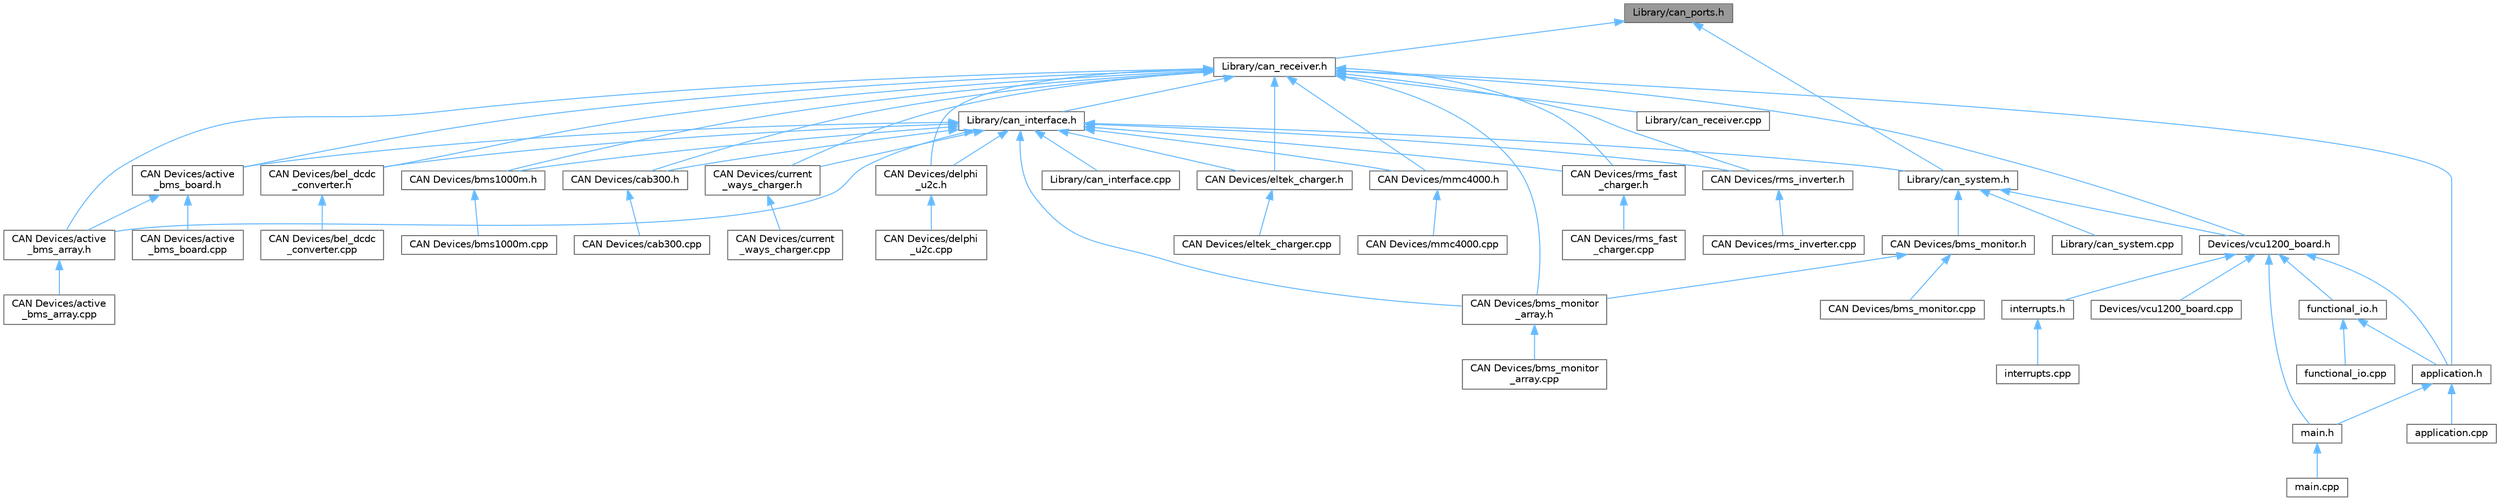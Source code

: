 digraph "Library/can_ports.h"
{
 // LATEX_PDF_SIZE
  bgcolor="transparent";
  edge [fontname=Helvetica,fontsize=10,labelfontname=Helvetica,labelfontsize=10];
  node [fontname=Helvetica,fontsize=10,shape=box,height=0.2,width=0.4];
  Node1 [label="Library/can_ports.h",height=0.2,width=0.4,color="gray40", fillcolor="grey60", style="filled", fontcolor="black",tooltip=" "];
  Node1 -> Node2 [dir="back",color="steelblue1",style="solid"];
  Node2 [label="Library/can_receiver.h",height=0.2,width=0.4,color="grey40", fillcolor="white", style="filled",URL="$can__receiver_8h.html",tooltip=" "];
  Node2 -> Node3 [dir="back",color="steelblue1",style="solid"];
  Node3 [label="CAN Devices/active\l_bms_array.h",height=0.2,width=0.4,color="grey40", fillcolor="white", style="filled",URL="$active__bms__array_8h.html",tooltip=" "];
  Node3 -> Node4 [dir="back",color="steelblue1",style="solid"];
  Node4 [label="CAN Devices/active\l_bms_array.cpp",height=0.2,width=0.4,color="grey40", fillcolor="white", style="filled",URL="$active__bms__array_8cpp.html",tooltip=" "];
  Node2 -> Node5 [dir="back",color="steelblue1",style="solid"];
  Node5 [label="CAN Devices/active\l_bms_board.h",height=0.2,width=0.4,color="grey40", fillcolor="white", style="filled",URL="$active__bms__board_8h.html",tooltip=" "];
  Node5 -> Node3 [dir="back",color="steelblue1",style="solid"];
  Node5 -> Node6 [dir="back",color="steelblue1",style="solid"];
  Node6 [label="CAN Devices/active\l_bms_board.cpp",height=0.2,width=0.4,color="grey40", fillcolor="white", style="filled",URL="$active__bms__board_8cpp.html",tooltip=" "];
  Node2 -> Node7 [dir="back",color="steelblue1",style="solid"];
  Node7 [label="CAN Devices/bel_dcdc\l_converter.h",height=0.2,width=0.4,color="grey40", fillcolor="white", style="filled",URL="$bel__dcdc__converter_8h.html",tooltip=" "];
  Node7 -> Node8 [dir="back",color="steelblue1",style="solid"];
  Node8 [label="CAN Devices/bel_dcdc\l_converter.cpp",height=0.2,width=0.4,color="grey40", fillcolor="white", style="filled",URL="$bel__dcdc__converter_8cpp.html",tooltip=" "];
  Node2 -> Node9 [dir="back",color="steelblue1",style="solid"];
  Node9 [label="CAN Devices/bms1000m.h",height=0.2,width=0.4,color="grey40", fillcolor="white", style="filled",URL="$bms1000m_8h.html",tooltip=" "];
  Node9 -> Node10 [dir="back",color="steelblue1",style="solid"];
  Node10 [label="CAN Devices/bms1000m.cpp",height=0.2,width=0.4,color="grey40", fillcolor="white", style="filled",URL="$bms1000m_8cpp.html",tooltip=" "];
  Node2 -> Node11 [dir="back",color="steelblue1",style="solid"];
  Node11 [label="CAN Devices/bms_monitor\l_array.h",height=0.2,width=0.4,color="grey40", fillcolor="white", style="filled",URL="$bms__monitor__array_8h.html",tooltip=" "];
  Node11 -> Node12 [dir="back",color="steelblue1",style="solid"];
  Node12 [label="CAN Devices/bms_monitor\l_array.cpp",height=0.2,width=0.4,color="grey40", fillcolor="white", style="filled",URL="$bms__monitor__array_8cpp.html",tooltip=" "];
  Node2 -> Node13 [dir="back",color="steelblue1",style="solid"];
  Node13 [label="CAN Devices/cab300.h",height=0.2,width=0.4,color="grey40", fillcolor="white", style="filled",URL="$cab300_8h.html",tooltip=" "];
  Node13 -> Node14 [dir="back",color="steelblue1",style="solid"];
  Node14 [label="CAN Devices/cab300.cpp",height=0.2,width=0.4,color="grey40", fillcolor="white", style="filled",URL="$cab300_8cpp.html",tooltip=" "];
  Node2 -> Node15 [dir="back",color="steelblue1",style="solid"];
  Node15 [label="CAN Devices/current\l_ways_charger.h",height=0.2,width=0.4,color="grey40", fillcolor="white", style="filled",URL="$current__ways__charger_8h.html",tooltip=" "];
  Node15 -> Node16 [dir="back",color="steelblue1",style="solid"];
  Node16 [label="CAN Devices/current\l_ways_charger.cpp",height=0.2,width=0.4,color="grey40", fillcolor="white", style="filled",URL="$current__ways__charger_8cpp.html",tooltip=" "];
  Node2 -> Node17 [dir="back",color="steelblue1",style="solid"];
  Node17 [label="CAN Devices/delphi\l_u2c.h",height=0.2,width=0.4,color="grey40", fillcolor="white", style="filled",URL="$delphi__u2c_8h.html",tooltip=" "];
  Node17 -> Node18 [dir="back",color="steelblue1",style="solid"];
  Node18 [label="CAN Devices/delphi\l_u2c.cpp",height=0.2,width=0.4,color="grey40", fillcolor="white", style="filled",URL="$delphi__u2c_8cpp.html",tooltip=" "];
  Node2 -> Node19 [dir="back",color="steelblue1",style="solid"];
  Node19 [label="CAN Devices/eltek_charger.h",height=0.2,width=0.4,color="grey40", fillcolor="white", style="filled",URL="$eltek__charger_8h.html",tooltip=" "];
  Node19 -> Node20 [dir="back",color="steelblue1",style="solid"];
  Node20 [label="CAN Devices/eltek_charger.cpp",height=0.2,width=0.4,color="grey40", fillcolor="white", style="filled",URL="$eltek__charger_8cpp.html",tooltip=" "];
  Node2 -> Node21 [dir="back",color="steelblue1",style="solid"];
  Node21 [label="CAN Devices/mmc4000.h",height=0.2,width=0.4,color="grey40", fillcolor="white", style="filled",URL="$mmc4000_8h.html",tooltip=" "];
  Node21 -> Node22 [dir="back",color="steelblue1",style="solid"];
  Node22 [label="CAN Devices/mmc4000.cpp",height=0.2,width=0.4,color="grey40", fillcolor="white", style="filled",URL="$mmc4000_8cpp.html",tooltip=" "];
  Node2 -> Node23 [dir="back",color="steelblue1",style="solid"];
  Node23 [label="CAN Devices/rms_fast\l_charger.h",height=0.2,width=0.4,color="grey40", fillcolor="white", style="filled",URL="$rms__fast__charger_8h.html",tooltip=" "];
  Node23 -> Node24 [dir="back",color="steelblue1",style="solid"];
  Node24 [label="CAN Devices/rms_fast\l_charger.cpp",height=0.2,width=0.4,color="grey40", fillcolor="white", style="filled",URL="$rms__fast__charger_8cpp.html",tooltip=" "];
  Node2 -> Node25 [dir="back",color="steelblue1",style="solid"];
  Node25 [label="CAN Devices/rms_inverter.h",height=0.2,width=0.4,color="grey40", fillcolor="white", style="filled",URL="$rms__inverter_8h.html",tooltip=" "];
  Node25 -> Node26 [dir="back",color="steelblue1",style="solid"];
  Node26 [label="CAN Devices/rms_inverter.cpp",height=0.2,width=0.4,color="grey40", fillcolor="white", style="filled",URL="$rms__inverter_8cpp.html",tooltip=" "];
  Node2 -> Node27 [dir="back",color="steelblue1",style="solid"];
  Node27 [label="Devices/vcu1200_board.h",height=0.2,width=0.4,color="grey40", fillcolor="white", style="filled",URL="$vcu1200__board_8h.html",tooltip=" "];
  Node27 -> Node28 [dir="back",color="steelblue1",style="solid"];
  Node28 [label="Devices/vcu1200_board.cpp",height=0.2,width=0.4,color="grey40", fillcolor="white", style="filled",URL="$vcu1200__board_8cpp.html",tooltip=" "];
  Node27 -> Node29 [dir="back",color="steelblue1",style="solid"];
  Node29 [label="application.h",height=0.2,width=0.4,color="grey40", fillcolor="white", style="filled",URL="$application_8h.html",tooltip=" "];
  Node29 -> Node30 [dir="back",color="steelblue1",style="solid"];
  Node30 [label="application.cpp",height=0.2,width=0.4,color="grey40", fillcolor="white", style="filled",URL="$application_8cpp.html",tooltip=" "];
  Node29 -> Node31 [dir="back",color="steelblue1",style="solid"];
  Node31 [label="main.h",height=0.2,width=0.4,color="grey40", fillcolor="white", style="filled",URL="$main_8h.html",tooltip=" "];
  Node31 -> Node32 [dir="back",color="steelblue1",style="solid"];
  Node32 [label="main.cpp",height=0.2,width=0.4,color="grey40", fillcolor="white", style="filled",URL="$main_8cpp.html",tooltip=" "];
  Node27 -> Node33 [dir="back",color="steelblue1",style="solid"];
  Node33 [label="functional_io.h",height=0.2,width=0.4,color="grey40", fillcolor="white", style="filled",URL="$functional__io_8h.html",tooltip=" "];
  Node33 -> Node29 [dir="back",color="steelblue1",style="solid"];
  Node33 -> Node34 [dir="back",color="steelblue1",style="solid"];
  Node34 [label="functional_io.cpp",height=0.2,width=0.4,color="grey40", fillcolor="white", style="filled",URL="$functional__io_8cpp.html",tooltip=" "];
  Node27 -> Node35 [dir="back",color="steelblue1",style="solid"];
  Node35 [label="interrupts.h",height=0.2,width=0.4,color="grey40", fillcolor="white", style="filled",URL="$interrupts_8h.html",tooltip=" "];
  Node35 -> Node36 [dir="back",color="steelblue1",style="solid"];
  Node36 [label="interrupts.cpp",height=0.2,width=0.4,color="grey40", fillcolor="white", style="filled",URL="$interrupts_8cpp.html",tooltip=" "];
  Node27 -> Node31 [dir="back",color="steelblue1",style="solid"];
  Node2 -> Node37 [dir="back",color="steelblue1",style="solid"];
  Node37 [label="Library/can_interface.h",height=0.2,width=0.4,color="grey40", fillcolor="white", style="filled",URL="$can__interface_8h.html",tooltip=" "];
  Node37 -> Node3 [dir="back",color="steelblue1",style="solid"];
  Node37 -> Node5 [dir="back",color="steelblue1",style="solid"];
  Node37 -> Node7 [dir="back",color="steelblue1",style="solid"];
  Node37 -> Node9 [dir="back",color="steelblue1",style="solid"];
  Node37 -> Node11 [dir="back",color="steelblue1",style="solid"];
  Node37 -> Node13 [dir="back",color="steelblue1",style="solid"];
  Node37 -> Node15 [dir="back",color="steelblue1",style="solid"];
  Node37 -> Node17 [dir="back",color="steelblue1",style="solid"];
  Node37 -> Node19 [dir="back",color="steelblue1",style="solid"];
  Node37 -> Node21 [dir="back",color="steelblue1",style="solid"];
  Node37 -> Node23 [dir="back",color="steelblue1",style="solid"];
  Node37 -> Node25 [dir="back",color="steelblue1",style="solid"];
  Node37 -> Node38 [dir="back",color="steelblue1",style="solid"];
  Node38 [label="Library/can_interface.cpp",height=0.2,width=0.4,color="grey40", fillcolor="white", style="filled",URL="$can__interface_8cpp.html",tooltip=" "];
  Node37 -> Node39 [dir="back",color="steelblue1",style="solid"];
  Node39 [label="Library/can_system.h",height=0.2,width=0.4,color="grey40", fillcolor="white", style="filled",URL="$can__system_8h.html",tooltip=" "];
  Node39 -> Node40 [dir="back",color="steelblue1",style="solid"];
  Node40 [label="CAN Devices/bms_monitor.h",height=0.2,width=0.4,color="grey40", fillcolor="white", style="filled",URL="$bms__monitor_8h.html",tooltip=" "];
  Node40 -> Node41 [dir="back",color="steelblue1",style="solid"];
  Node41 [label="CAN Devices/bms_monitor.cpp",height=0.2,width=0.4,color="grey40", fillcolor="white", style="filled",URL="$bms__monitor_8cpp.html",tooltip=" "];
  Node40 -> Node11 [dir="back",color="steelblue1",style="solid"];
  Node39 -> Node27 [dir="back",color="steelblue1",style="solid"];
  Node39 -> Node42 [dir="back",color="steelblue1",style="solid"];
  Node42 [label="Library/can_system.cpp",height=0.2,width=0.4,color="grey40", fillcolor="white", style="filled",URL="$can__system_8cpp.html",tooltip=" "];
  Node2 -> Node43 [dir="back",color="steelblue1",style="solid"];
  Node43 [label="Library/can_receiver.cpp",height=0.2,width=0.4,color="grey40", fillcolor="white", style="filled",URL="$can__receiver_8cpp.html",tooltip=" "];
  Node2 -> Node29 [dir="back",color="steelblue1",style="solid"];
  Node1 -> Node39 [dir="back",color="steelblue1",style="solid"];
}
